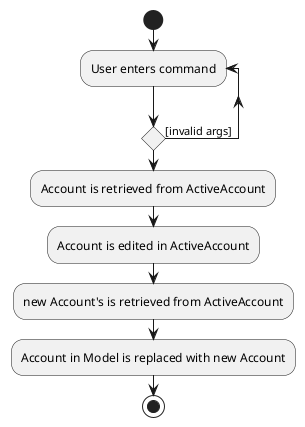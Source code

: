 @startuml
start
repeat :User enters command;
repeat  while () is ([invalid args])
'Since the beta syntax does not support placing the condition outside the
'diamond we place it as the true branch instead.
:Account is retrieved from ActiveAccount;
:Account is edited in ActiveAccount;
:new Account's is retrieved from ActiveAccount;
:Account in Model is replaced with new Account;

stop
@enduml
